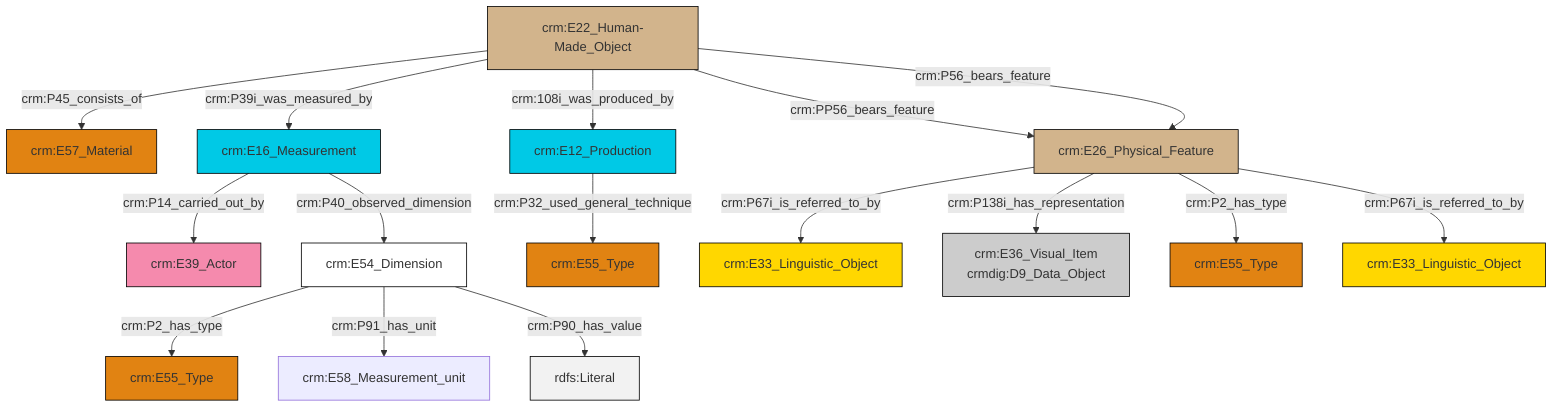 graph TD
classDef Literal fill:#f2f2f2,stroke:#000000;
classDef CRM_Entity fill:#FFFFFF,stroke:#000000;
classDef Temporal_Entity fill:#00C9E6, stroke:#000000;
classDef Type fill:#E18312, stroke:#000000;
classDef Time-Span fill:#2C9C91, stroke:#000000;
classDef Appellation fill:#FFEB7F, stroke:#000000;
classDef Place fill:#008836, stroke:#000000;
classDef Persistent_Item fill:#B266B2, stroke:#000000;
classDef Conceptual_Object fill:#FFD700, stroke:#000000;
classDef Physical_Thing fill:#D2B48C, stroke:#000000;
classDef Actor fill:#f58aad, stroke:#000000;
classDef PC_Classes fill:#4ce600, stroke:#000000;
classDef Multi fill:#cccccc,stroke:#000000;

0["crm:E26_Physical_Feature"]:::Physical_Thing -->|crm:P67i_is_referred_to_by| 6["crm:E33_Linguistic_Object"]:::Conceptual_Object
7["crm:E12_Production"]:::Temporal_Entity -->|crm:P32_used_general_technique| 2["crm:E55_Type"]:::Type
10["crm:E54_Dimension"]:::CRM_Entity -->|crm:P2_has_type| 11["crm:E55_Type"]:::Type
10["crm:E54_Dimension"]:::CRM_Entity -->|crm:P91_has_unit| 4["crm:E58_Measurement_unit"]:::Default
12["crm:E16_Measurement"]:::Temporal_Entity -->|crm:P14_carried_out_by| 14["crm:E39_Actor"]:::Actor
15["crm:E22_Human-Made_Object"]:::Physical_Thing -->|crm:P45_consists_of| 16["crm:E57_Material"]:::Type
15["crm:E22_Human-Made_Object"]:::Physical_Thing -->|crm:P39i_was_measured_by| 12["crm:E16_Measurement"]:::Temporal_Entity
12["crm:E16_Measurement"]:::Temporal_Entity -->|crm:P40_observed_dimension| 10["crm:E54_Dimension"]:::CRM_Entity
15["crm:E22_Human-Made_Object"]:::Physical_Thing -->|crm:108i_was_produced_by| 7["crm:E12_Production"]:::Temporal_Entity
0["crm:E26_Physical_Feature"]:::Physical_Thing -->|crm:P138i_has_representation| 8["crm:E36_Visual_Item<br>crmdig:D9_Data_Object"]:::Multi
0["crm:E26_Physical_Feature"]:::Physical_Thing -->|crm:P2_has_type| 18["crm:E55_Type"]:::Type
0["crm:E26_Physical_Feature"]:::Physical_Thing -->|crm:P67i_is_referred_to_by| 21["crm:E33_Linguistic_Object"]:::Conceptual_Object
15["crm:E22_Human-Made_Object"]:::Physical_Thing -->|crm:PP56_bears_feature| 0["crm:E26_Physical_Feature"]:::Physical_Thing
10["crm:E54_Dimension"]:::CRM_Entity -->|crm:P90_has_value| 25[rdfs:Literal]:::Literal
15["crm:E22_Human-Made_Object"]:::Physical_Thing -->|crm:P56_bears_feature| 0["crm:E26_Physical_Feature"]:::Physical_Thing